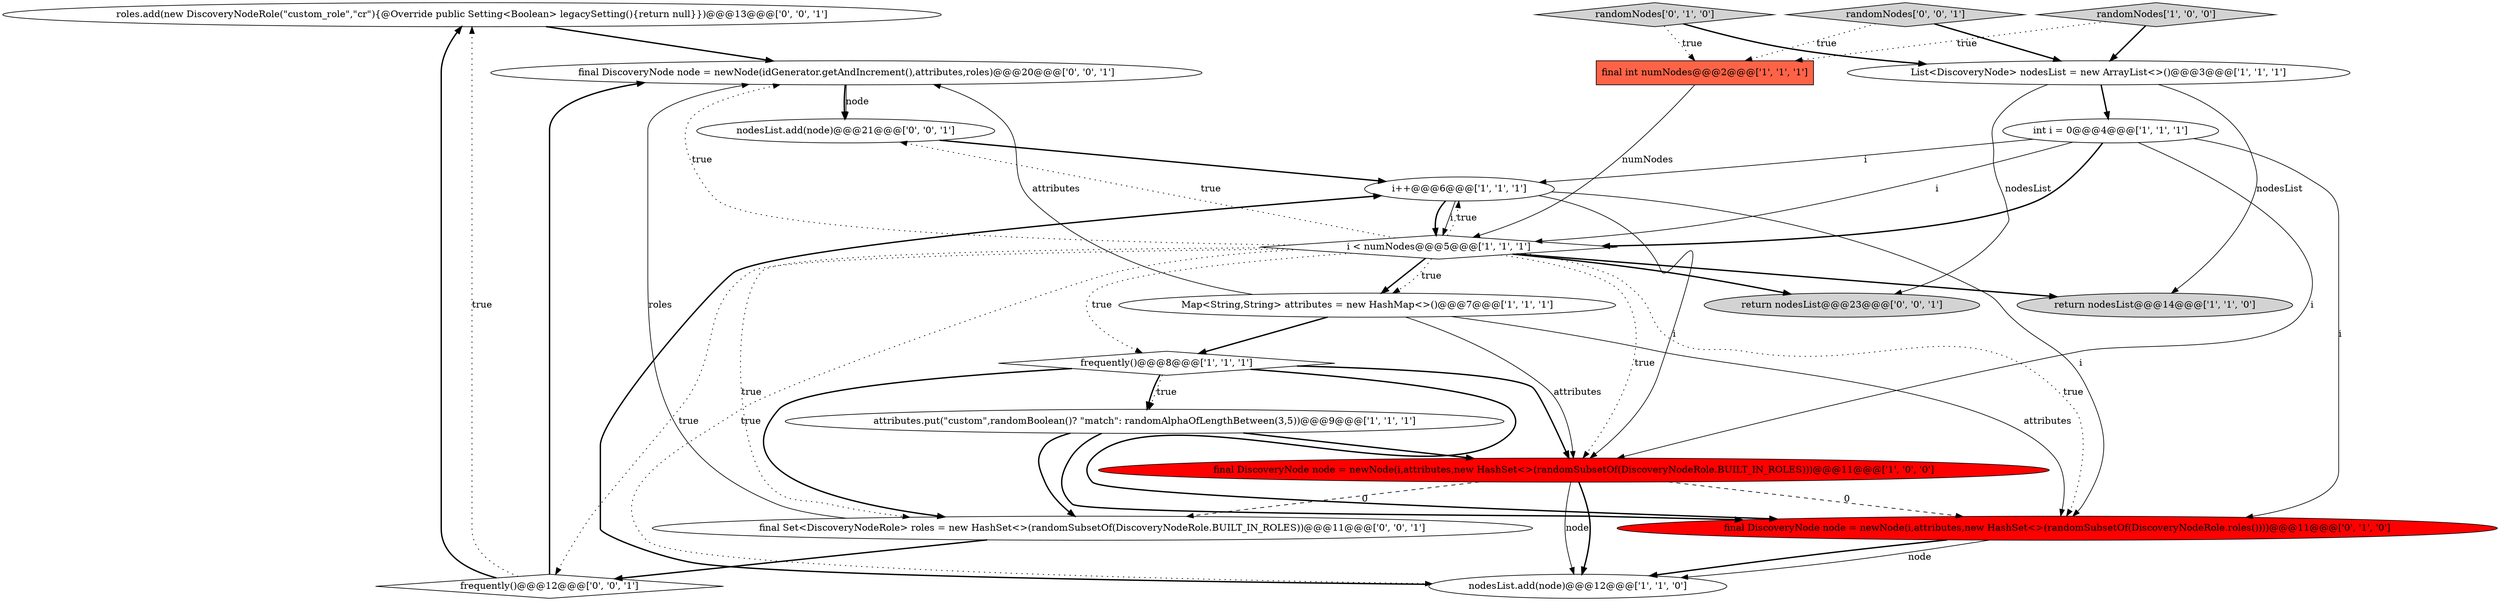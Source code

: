 digraph {
17 [style = filled, label = "roles.add(new DiscoveryNodeRole(\"custom_role\",\"cr\"){@Override public Setting<Boolean> legacySetting(){return null}})@@@13@@@['0', '0', '1']", fillcolor = white, shape = ellipse image = "AAA0AAABBB3BBB"];
3 [style = filled, label = "final DiscoveryNode node = newNode(i,attributes,new HashSet<>(randomSubsetOf(DiscoveryNodeRole.BUILT_IN_ROLES)))@@@11@@@['1', '0', '0']", fillcolor = red, shape = ellipse image = "AAA1AAABBB1BBB"];
15 [style = filled, label = "frequently()@@@12@@@['0', '0', '1']", fillcolor = white, shape = diamond image = "AAA0AAABBB3BBB"];
8 [style = filled, label = "nodesList.add(node)@@@12@@@['1', '1', '0']", fillcolor = white, shape = ellipse image = "AAA0AAABBB1BBB"];
10 [style = filled, label = "final int numNodes@@@2@@@['1', '1', '1']", fillcolor = tomato, shape = box image = "AAA0AAABBB1BBB"];
6 [style = filled, label = "randomNodes['1', '0', '0']", fillcolor = lightgray, shape = diamond image = "AAA0AAABBB1BBB"];
20 [style = filled, label = "final Set<DiscoveryNodeRole> roles = new HashSet<>(randomSubsetOf(DiscoveryNodeRole.BUILT_IN_ROLES))@@@11@@@['0', '0', '1']", fillcolor = white, shape = ellipse image = "AAA0AAABBB3BBB"];
9 [style = filled, label = "List<DiscoveryNode> nodesList = new ArrayList<>()@@@3@@@['1', '1', '1']", fillcolor = white, shape = ellipse image = "AAA0AAABBB1BBB"];
1 [style = filled, label = "i++@@@6@@@['1', '1', '1']", fillcolor = white, shape = ellipse image = "AAA0AAABBB1BBB"];
0 [style = filled, label = "frequently()@@@8@@@['1', '1', '1']", fillcolor = white, shape = diamond image = "AAA0AAABBB1BBB"];
13 [style = filled, label = "final DiscoveryNode node = newNode(i,attributes,new HashSet<>(randomSubsetOf(DiscoveryNodeRole.roles())))@@@11@@@['0', '1', '0']", fillcolor = red, shape = ellipse image = "AAA1AAABBB2BBB"];
4 [style = filled, label = "return nodesList@@@14@@@['1', '1', '0']", fillcolor = lightgray, shape = ellipse image = "AAA0AAABBB1BBB"];
11 [style = filled, label = "int i = 0@@@4@@@['1', '1', '1']", fillcolor = white, shape = ellipse image = "AAA0AAABBB1BBB"];
12 [style = filled, label = "randomNodes['0', '1', '0']", fillcolor = lightgray, shape = diamond image = "AAA0AAABBB2BBB"];
18 [style = filled, label = "return nodesList@@@23@@@['0', '0', '1']", fillcolor = lightgray, shape = ellipse image = "AAA0AAABBB3BBB"];
19 [style = filled, label = "nodesList.add(node)@@@21@@@['0', '0', '1']", fillcolor = white, shape = ellipse image = "AAA0AAABBB3BBB"];
16 [style = filled, label = "randomNodes['0', '0', '1']", fillcolor = lightgray, shape = diamond image = "AAA0AAABBB3BBB"];
5 [style = filled, label = "i < numNodes@@@5@@@['1', '1', '1']", fillcolor = white, shape = diamond image = "AAA0AAABBB1BBB"];
14 [style = filled, label = "final DiscoveryNode node = newNode(idGenerator.getAndIncrement(),attributes,roles)@@@20@@@['0', '0', '1']", fillcolor = white, shape = ellipse image = "AAA0AAABBB3BBB"];
2 [style = filled, label = "Map<String,String> attributes = new HashMap<>()@@@7@@@['1', '1', '1']", fillcolor = white, shape = ellipse image = "AAA0AAABBB1BBB"];
7 [style = filled, label = "attributes.put(\"custom\",randomBoolean()? \"match\": randomAlphaOfLengthBetween(3,5))@@@9@@@['1', '1', '1']", fillcolor = white, shape = ellipse image = "AAA0AAABBB1BBB"];
1->5 [style = bold, label=""];
0->3 [style = bold, label=""];
7->13 [style = bold, label=""];
5->14 [style = dotted, label="true"];
11->13 [style = solid, label="i"];
9->11 [style = bold, label=""];
0->13 [style = bold, label=""];
15->14 [style = bold, label=""];
9->4 [style = solid, label="nodesList"];
2->13 [style = solid, label="attributes"];
5->19 [style = dotted, label="true"];
20->14 [style = solid, label="roles"];
1->5 [style = solid, label="i"];
11->1 [style = solid, label="i"];
5->1 [style = dotted, label="true"];
2->14 [style = solid, label="attributes"];
11->3 [style = solid, label="i"];
14->19 [style = bold, label=""];
5->18 [style = bold, label=""];
5->0 [style = dotted, label="true"];
7->20 [style = bold, label=""];
5->3 [style = dotted, label="true"];
10->5 [style = solid, label="numNodes"];
11->5 [style = solid, label="i"];
12->9 [style = bold, label=""];
3->13 [style = dashed, label="0"];
5->15 [style = dotted, label="true"];
16->10 [style = dotted, label="true"];
7->3 [style = bold, label=""];
3->8 [style = solid, label="node"];
0->7 [style = bold, label=""];
15->17 [style = dotted, label="true"];
6->10 [style = dotted, label="true"];
8->1 [style = bold, label=""];
11->5 [style = bold, label=""];
5->2 [style = bold, label=""];
15->17 [style = bold, label=""];
2->0 [style = bold, label=""];
14->19 [style = solid, label="node"];
19->1 [style = bold, label=""];
5->13 [style = dotted, label="true"];
12->10 [style = dotted, label="true"];
17->14 [style = bold, label=""];
2->3 [style = solid, label="attributes"];
3->8 [style = bold, label=""];
5->4 [style = bold, label=""];
3->20 [style = dashed, label="0"];
13->8 [style = solid, label="node"];
9->18 [style = solid, label="nodesList"];
5->20 [style = dotted, label="true"];
0->20 [style = bold, label=""];
1->3 [style = solid, label="i"];
6->9 [style = bold, label=""];
13->8 [style = bold, label=""];
5->8 [style = dotted, label="true"];
20->15 [style = bold, label=""];
1->13 [style = solid, label="i"];
16->9 [style = bold, label=""];
0->7 [style = dotted, label="true"];
5->2 [style = dotted, label="true"];
}
